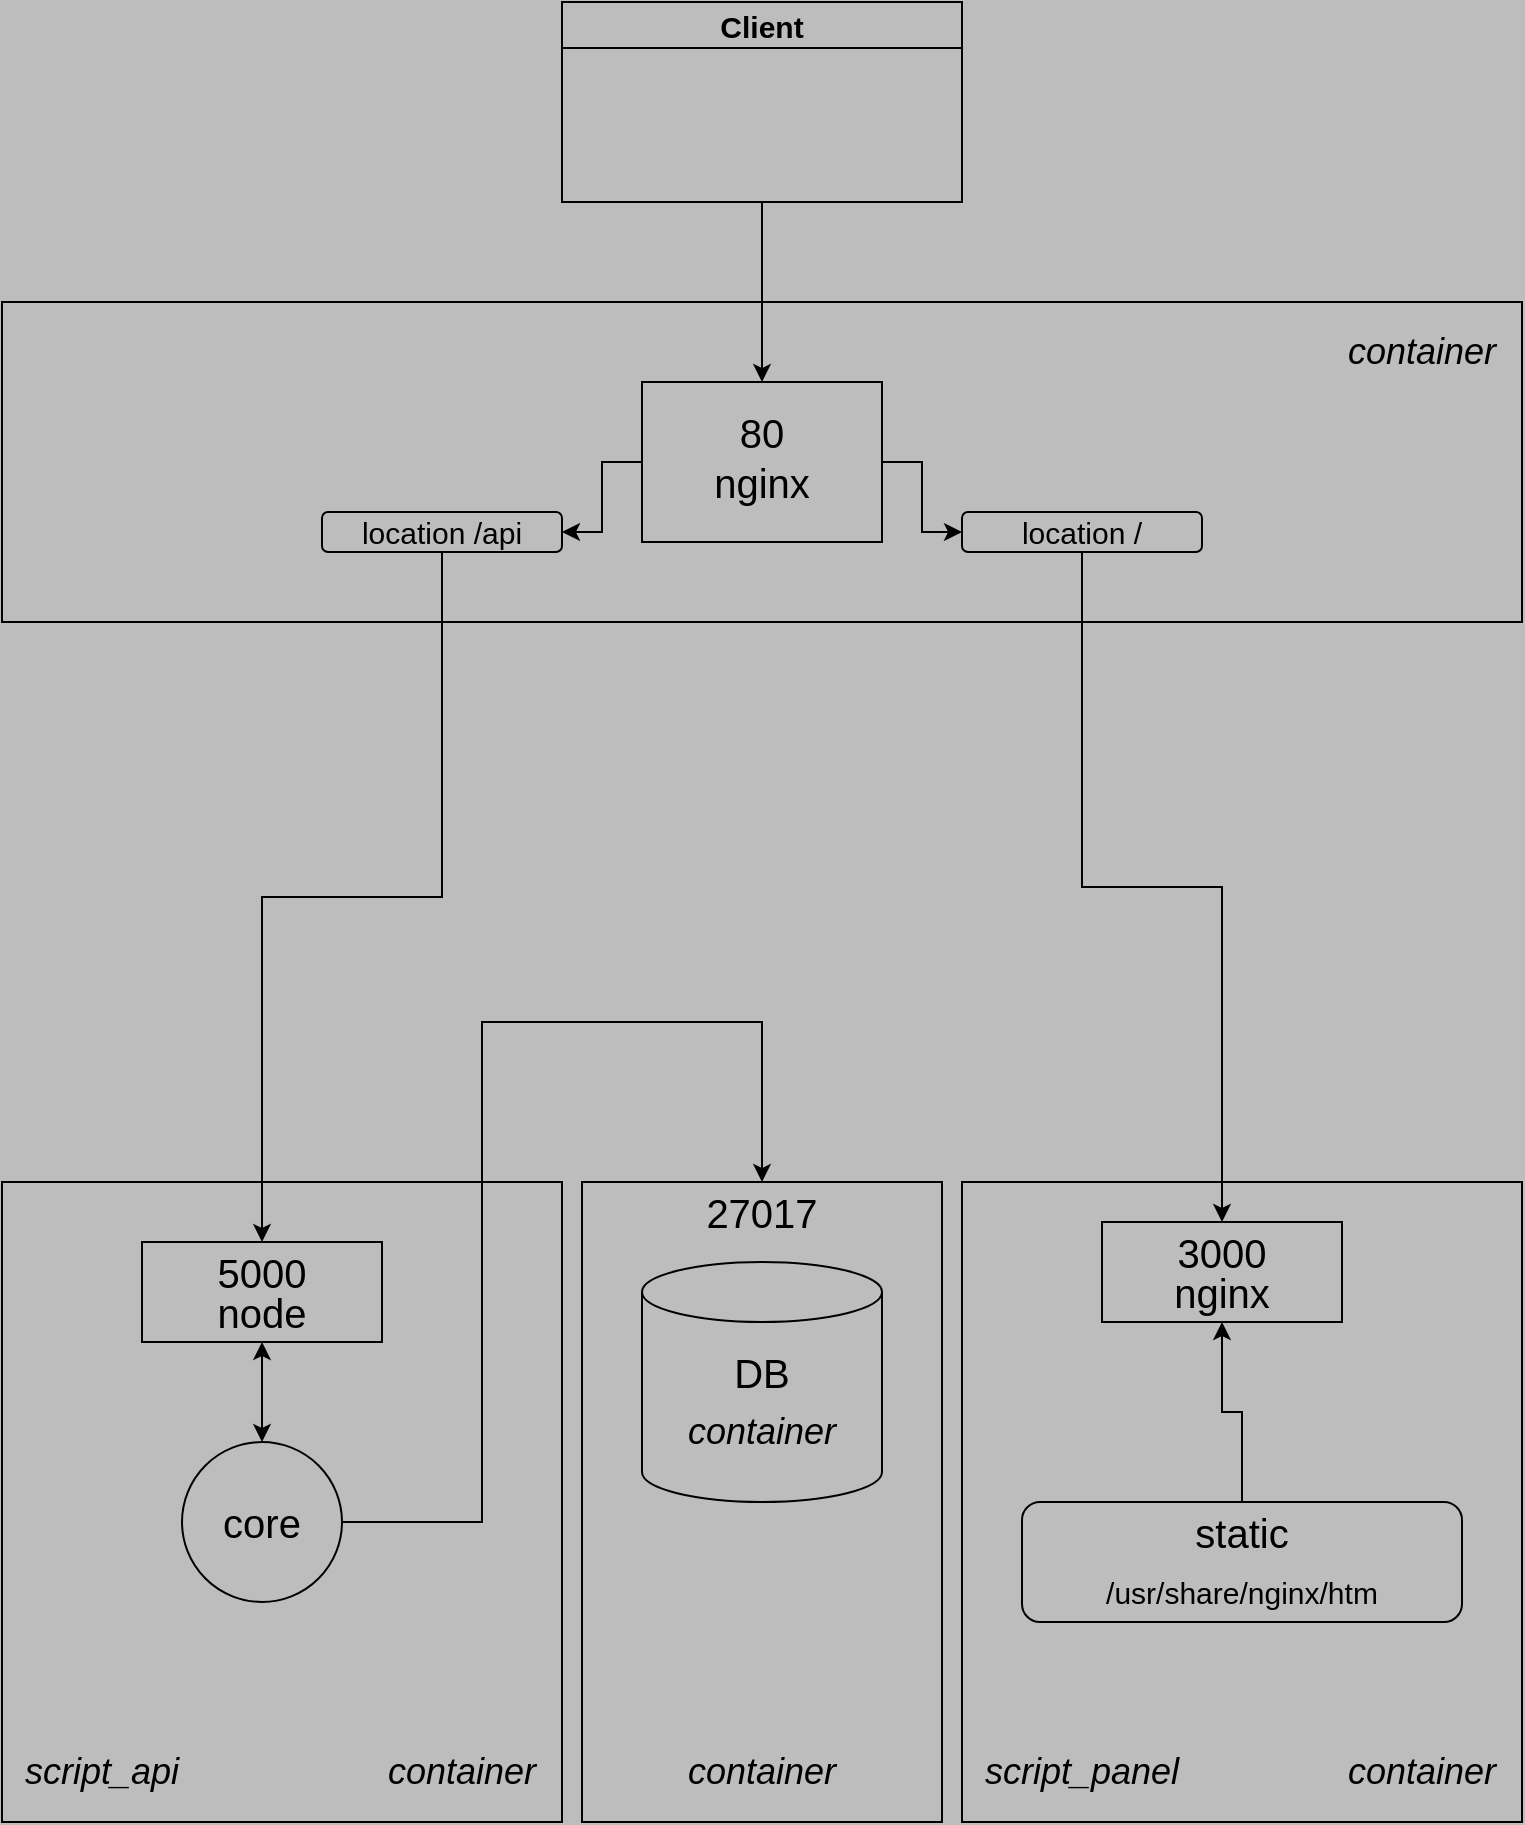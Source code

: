<mxfile version="20.8.20" type="github">
  <diagram name="Страница 1" id="M6MnVRrjUb-IilKqB1AO">
    <mxGraphModel dx="2593" dy="1276" grid="1" gridSize="10" guides="1" tooltips="1" connect="1" arrows="1" fold="1" page="1" pageScale="1" pageWidth="827" pageHeight="1169" background="#bdbdbd" math="0" shadow="0">
      <root>
        <mxCell id="0" />
        <mxCell id="1" parent="0" />
        <mxCell id="pa2Qshf86sT0noNAij-P-2" value="" style="rounded=0;whiteSpace=wrap;html=1;fillColor=none;" vertex="1" parent="1">
          <mxGeometry x="40" y="160" width="760" height="160" as="geometry" />
        </mxCell>
        <mxCell id="pa2Qshf86sT0noNAij-P-3" value="&lt;font style=&quot;font-size: 20px;&quot;&gt;nginx&lt;/font&gt;" style="text;html=1;strokeColor=none;fillColor=none;align=center;verticalAlign=middle;whiteSpace=wrap;rounded=0;" vertex="1" parent="1">
          <mxGeometry x="390" y="235" width="60" height="30" as="geometry" />
        </mxCell>
        <mxCell id="pa2Qshf86sT0noNAij-P-4" value="&lt;font style=&quot;font-size: 18px;&quot;&gt;&lt;i&gt;container&lt;/i&gt;&lt;/font&gt;" style="text;html=1;strokeColor=none;fillColor=none;align=center;verticalAlign=middle;whiteSpace=wrap;rounded=0;" vertex="1" parent="1">
          <mxGeometry x="720" y="170" width="60" height="30" as="geometry" />
        </mxCell>
        <mxCell id="pa2Qshf86sT0noNAij-P-5" value="&lt;font style=&quot;font-size: 20px;&quot;&gt;80&lt;/font&gt;" style="text;html=1;strokeColor=none;fillColor=none;align=center;verticalAlign=middle;whiteSpace=wrap;rounded=0;" vertex="1" parent="1">
          <mxGeometry x="390" y="210" width="60" height="30" as="geometry" />
        </mxCell>
        <mxCell id="pa2Qshf86sT0noNAij-P-6" value="" style="rounded=0;whiteSpace=wrap;html=1;fillColor=none;" vertex="1" parent="1">
          <mxGeometry x="40" y="600" width="280" height="320" as="geometry" />
        </mxCell>
        <mxCell id="pa2Qshf86sT0noNAij-P-7" value="" style="rounded=0;whiteSpace=wrap;html=1;fillColor=none;" vertex="1" parent="1">
          <mxGeometry x="520" y="600" width="280" height="320" as="geometry" />
        </mxCell>
        <mxCell id="pa2Qshf86sT0noNAij-P-9" value="" style="shape=cylinder3;whiteSpace=wrap;html=1;boundedLbl=1;backgroundOutline=1;size=15;fontSize=18;fillColor=none;" vertex="1" parent="1">
          <mxGeometry x="360" y="640" width="120" height="120" as="geometry" />
        </mxCell>
        <mxCell id="pa2Qshf86sT0noNAij-P-10" value="&lt;font style=&quot;font-size: 18px;&quot;&gt;&lt;i&gt;container&lt;/i&gt;&lt;/font&gt;" style="text;html=1;strokeColor=none;fillColor=none;align=center;verticalAlign=middle;whiteSpace=wrap;rounded=0;" vertex="1" parent="1">
          <mxGeometry x="720" y="880" width="60" height="30" as="geometry" />
        </mxCell>
        <mxCell id="pa2Qshf86sT0noNAij-P-11" value="&lt;font style=&quot;font-size: 18px;&quot;&gt;&lt;i&gt;container&lt;/i&gt;&lt;/font&gt;" style="text;html=1;strokeColor=none;fillColor=none;align=center;verticalAlign=middle;whiteSpace=wrap;rounded=0;" vertex="1" parent="1">
          <mxGeometry x="240" y="880" width="60" height="30" as="geometry" />
        </mxCell>
        <mxCell id="pa2Qshf86sT0noNAij-P-12" value="" style="rounded=0;whiteSpace=wrap;html=1;fillColor=none;" vertex="1" parent="1">
          <mxGeometry x="330" y="600" width="180" height="320" as="geometry" />
        </mxCell>
        <mxCell id="pa2Qshf86sT0noNAij-P-13" value="&lt;font style=&quot;font-size: 18px;&quot;&gt;&lt;i&gt;container&lt;/i&gt;&lt;/font&gt;" style="text;html=1;strokeColor=none;fillColor=none;align=center;verticalAlign=middle;whiteSpace=wrap;rounded=0;" vertex="1" parent="1">
          <mxGeometry x="390" y="710" width="60" height="30" as="geometry" />
        </mxCell>
        <mxCell id="pa2Qshf86sT0noNAij-P-14" value="&lt;font style=&quot;font-size: 18px;&quot;&gt;&lt;i&gt;script_panel&lt;/i&gt;&lt;/font&gt;" style="text;html=1;strokeColor=none;fillColor=none;align=center;verticalAlign=middle;whiteSpace=wrap;rounded=0;" vertex="1" parent="1">
          <mxGeometry x="550" y="880" width="60" height="30" as="geometry" />
        </mxCell>
        <mxCell id="pa2Qshf86sT0noNAij-P-15" value="&lt;font style=&quot;font-size: 18px;&quot;&gt;&lt;i&gt;script_api&lt;/i&gt;&lt;/font&gt;" style="text;html=1;strokeColor=none;fillColor=none;align=center;verticalAlign=middle;whiteSpace=wrap;rounded=0;" vertex="1" parent="1">
          <mxGeometry x="60" y="880" width="60" height="30" as="geometry" />
        </mxCell>
        <mxCell id="pa2Qshf86sT0noNAij-P-17" value="" style="rounded=0;whiteSpace=wrap;html=1;fontSize=18;fillColor=none;" vertex="1" parent="1">
          <mxGeometry x="590" y="620" width="120" height="50" as="geometry" />
        </mxCell>
        <mxCell id="pa2Qshf86sT0noNAij-P-18" value="&lt;font style=&quot;font-size: 20px;&quot;&gt;nginx&lt;/font&gt;" style="text;html=1;strokeColor=none;fillColor=none;align=center;verticalAlign=middle;whiteSpace=wrap;rounded=0;" vertex="1" parent="1">
          <mxGeometry x="620" y="640" width="60" height="30" as="geometry" />
        </mxCell>
        <mxCell id="pa2Qshf86sT0noNAij-P-19" value="&lt;font style=&quot;font-size: 20px;&quot;&gt;3000&lt;/font&gt;" style="text;html=1;strokeColor=none;fillColor=none;align=center;verticalAlign=middle;whiteSpace=wrap;rounded=0;" vertex="1" parent="1">
          <mxGeometry x="620" y="620" width="60" height="30" as="geometry" />
        </mxCell>
        <mxCell id="pa2Qshf86sT0noNAij-P-20" value="&lt;font style=&quot;font-size: 15px;&quot;&gt;/usr/share/nginx/htm&lt;/font&gt;" style="text;html=1;strokeColor=none;fillColor=none;align=center;verticalAlign=middle;whiteSpace=wrap;rounded=0;" vertex="1" parent="1">
          <mxGeometry x="630" y="790" width="60" height="30" as="geometry" />
        </mxCell>
        <mxCell id="pa2Qshf86sT0noNAij-P-25" value="" style="rounded=1;whiteSpace=wrap;html=1;fontSize=15;fillColor=none;" vertex="1" parent="1">
          <mxGeometry x="550" y="760" width="220" height="60" as="geometry" />
        </mxCell>
        <mxCell id="pa2Qshf86sT0noNAij-P-27" style="edgeStyle=orthogonalEdgeStyle;rounded=0;orthogonalLoop=1;jettySize=auto;html=1;exitX=0.5;exitY=0;exitDx=0;exitDy=0;entryX=0.5;entryY=1;entryDx=0;entryDy=0;fontSize=15;" edge="1" parent="1" source="pa2Qshf86sT0noNAij-P-26" target="pa2Qshf86sT0noNAij-P-18">
          <mxGeometry relative="1" as="geometry" />
        </mxCell>
        <mxCell id="pa2Qshf86sT0noNAij-P-26" value="&lt;font style=&quot;font-size: 20px;&quot;&gt;static&lt;/font&gt;" style="text;html=1;strokeColor=none;fillColor=none;align=center;verticalAlign=middle;whiteSpace=wrap;rounded=0;" vertex="1" parent="1">
          <mxGeometry x="630" y="760" width="60" height="30" as="geometry" />
        </mxCell>
        <mxCell id="pa2Qshf86sT0noNAij-P-29" value="location /" style="text;html=1;strokeColor=none;fillColor=none;align=center;verticalAlign=middle;whiteSpace=wrap;rounded=0;fontSize=15;" vertex="1" parent="1">
          <mxGeometry x="505" y="260" width="150" height="30" as="geometry" />
        </mxCell>
        <mxCell id="pa2Qshf86sT0noNAij-P-37" style="edgeStyle=orthogonalEdgeStyle;rounded=0;orthogonalLoop=1;jettySize=auto;html=1;exitX=1;exitY=0.5;exitDx=0;exitDy=0;entryX=0;entryY=0.5;entryDx=0;entryDy=0;fontSize=15;" edge="1" parent="1" source="pa2Qshf86sT0noNAij-P-30" target="pa2Qshf86sT0noNAij-P-36">
          <mxGeometry relative="1" as="geometry" />
        </mxCell>
        <mxCell id="pa2Qshf86sT0noNAij-P-41" style="edgeStyle=orthogonalEdgeStyle;rounded=0;orthogonalLoop=1;jettySize=auto;html=1;exitX=0;exitY=0.5;exitDx=0;exitDy=0;entryX=1;entryY=0.5;entryDx=0;entryDy=0;fontSize=15;" edge="1" parent="1" source="pa2Qshf86sT0noNAij-P-30" target="pa2Qshf86sT0noNAij-P-40">
          <mxGeometry relative="1" as="geometry" />
        </mxCell>
        <mxCell id="pa2Qshf86sT0noNAij-P-30" value="" style="rounded=0;whiteSpace=wrap;html=1;fontSize=15;fillColor=none;" vertex="1" parent="1">
          <mxGeometry x="360" y="200" width="120" height="80" as="geometry" />
        </mxCell>
        <mxCell id="pa2Qshf86sT0noNAij-P-38" style="edgeStyle=orthogonalEdgeStyle;rounded=0;orthogonalLoop=1;jettySize=auto;html=1;exitX=0.5;exitY=1;exitDx=0;exitDy=0;entryX=0.5;entryY=0;entryDx=0;entryDy=0;fontSize=15;" edge="1" parent="1" source="pa2Qshf86sT0noNAij-P-36" target="pa2Qshf86sT0noNAij-P-19">
          <mxGeometry relative="1" as="geometry" />
        </mxCell>
        <mxCell id="pa2Qshf86sT0noNAij-P-36" value="" style="rounded=1;whiteSpace=wrap;html=1;fontSize=15;fillColor=none;" vertex="1" parent="1">
          <mxGeometry x="520" y="265" width="120" height="20" as="geometry" />
        </mxCell>
        <mxCell id="pa2Qshf86sT0noNAij-P-39" value="location /api" style="text;html=1;strokeColor=none;fillColor=none;align=center;verticalAlign=middle;whiteSpace=wrap;rounded=0;fontSize=15;" vertex="1" parent="1">
          <mxGeometry x="185" y="260" width="150" height="30" as="geometry" />
        </mxCell>
        <mxCell id="pa2Qshf86sT0noNAij-P-45" style="edgeStyle=orthogonalEdgeStyle;rounded=0;orthogonalLoop=1;jettySize=auto;html=1;exitX=0.5;exitY=1;exitDx=0;exitDy=0;entryX=0.5;entryY=0;entryDx=0;entryDy=0;fontSize=15;" edge="1" parent="1" source="pa2Qshf86sT0noNAij-P-40" target="pa2Qshf86sT0noNAij-P-44">
          <mxGeometry relative="1" as="geometry" />
        </mxCell>
        <mxCell id="pa2Qshf86sT0noNAij-P-40" value="" style="rounded=1;whiteSpace=wrap;html=1;fontSize=15;fillColor=none;" vertex="1" parent="1">
          <mxGeometry x="200" y="265" width="120" height="20" as="geometry" />
        </mxCell>
        <mxCell id="pa2Qshf86sT0noNAij-P-42" value="" style="rounded=0;whiteSpace=wrap;html=1;fontSize=18;fillColor=none;" vertex="1" parent="1">
          <mxGeometry x="110" y="630" width="120" height="50" as="geometry" />
        </mxCell>
        <mxCell id="pa2Qshf86sT0noNAij-P-43" value="&lt;font style=&quot;font-size: 20px;&quot;&gt;node&lt;/font&gt;" style="text;html=1;strokeColor=none;fillColor=none;align=center;verticalAlign=middle;whiteSpace=wrap;rounded=0;" vertex="1" parent="1">
          <mxGeometry x="140" y="650" width="60" height="30" as="geometry" />
        </mxCell>
        <mxCell id="pa2Qshf86sT0noNAij-P-44" value="&lt;font style=&quot;font-size: 20px;&quot;&gt;5000&lt;/font&gt;" style="text;html=1;strokeColor=none;fillColor=none;align=center;verticalAlign=middle;whiteSpace=wrap;rounded=0;" vertex="1" parent="1">
          <mxGeometry x="140" y="630" width="60" height="30" as="geometry" />
        </mxCell>
        <mxCell id="pa2Qshf86sT0noNAij-P-54" style="edgeStyle=orthogonalEdgeStyle;rounded=0;orthogonalLoop=1;jettySize=auto;html=1;exitX=1;exitY=0.5;exitDx=0;exitDy=0;fontSize=15;entryX=0.5;entryY=0;entryDx=0;entryDy=0;" edge="1" parent="1" source="pa2Qshf86sT0noNAij-P-48" target="pa2Qshf86sT0noNAij-P-53">
          <mxGeometry relative="1" as="geometry">
            <mxPoint x="280" y="490" as="targetPoint" />
            <Array as="points">
              <mxPoint x="280" y="770" />
              <mxPoint x="280" y="520" />
              <mxPoint x="420" y="520" />
            </Array>
          </mxGeometry>
        </mxCell>
        <mxCell id="pa2Qshf86sT0noNAij-P-48" value="" style="ellipse;whiteSpace=wrap;html=1;aspect=fixed;fontSize=15;fillColor=none;" vertex="1" parent="1">
          <mxGeometry x="130" y="730" width="80" height="80" as="geometry" />
        </mxCell>
        <mxCell id="pa2Qshf86sT0noNAij-P-49" value="" style="endArrow=classic;startArrow=classic;html=1;rounded=0;fontSize=15;exitX=0.5;exitY=0;exitDx=0;exitDy=0;entryX=0.5;entryY=1;entryDx=0;entryDy=0;" edge="1" parent="1" source="pa2Qshf86sT0noNAij-P-48" target="pa2Qshf86sT0noNAij-P-43">
          <mxGeometry width="50" height="50" relative="1" as="geometry">
            <mxPoint x="420" y="590" as="sourcePoint" />
            <mxPoint x="470" y="540" as="targetPoint" />
          </mxGeometry>
        </mxCell>
        <mxCell id="pa2Qshf86sT0noNAij-P-50" value="&lt;font style=&quot;font-size: 20px;&quot;&gt;core&lt;/font&gt;" style="text;html=1;strokeColor=none;fillColor=none;align=center;verticalAlign=middle;whiteSpace=wrap;rounded=0;" vertex="1" parent="1">
          <mxGeometry x="140" y="755" width="60" height="30" as="geometry" />
        </mxCell>
        <mxCell id="pa2Qshf86sT0noNAij-P-51" value="&lt;span style=&quot;font-size: 20px;&quot;&gt;DB&lt;/span&gt;" style="text;html=1;strokeColor=none;fillColor=none;align=center;verticalAlign=middle;whiteSpace=wrap;rounded=0;" vertex="1" parent="1">
          <mxGeometry x="390" y="680" width="60" height="30" as="geometry" />
        </mxCell>
        <mxCell id="pa2Qshf86sT0noNAij-P-53" value="&lt;font style=&quot;font-size: 20px;&quot;&gt;27017&lt;/font&gt;" style="text;html=1;strokeColor=none;fillColor=none;align=center;verticalAlign=middle;whiteSpace=wrap;rounded=0;" vertex="1" parent="1">
          <mxGeometry x="390" y="600" width="60" height="30" as="geometry" />
        </mxCell>
        <mxCell id="pa2Qshf86sT0noNAij-P-55" value="" style="endArrow=classic;html=1;rounded=0;fontSize=15;entryX=0.5;entryY=0;entryDx=0;entryDy=0;exitX=0.5;exitY=1;exitDx=0;exitDy=0;" edge="1" parent="1" source="pa2Qshf86sT0noNAij-P-56" target="pa2Qshf86sT0noNAij-P-30">
          <mxGeometry width="50" height="50" relative="1" as="geometry">
            <mxPoint x="420" y="120" as="sourcePoint" />
            <mxPoint x="450" y="480" as="targetPoint" />
          </mxGeometry>
        </mxCell>
        <mxCell id="pa2Qshf86sT0noNAij-P-56" value="Client" style="swimlane;fontSize=15;fillColor=none;" vertex="1" parent="1">
          <mxGeometry x="320" y="10" width="200" height="100" as="geometry" />
        </mxCell>
        <mxCell id="pa2Qshf86sT0noNAij-P-57" value="&lt;font style=&quot;font-size: 18px;&quot;&gt;&lt;i&gt;container&lt;/i&gt;&lt;/font&gt;" style="text;html=1;strokeColor=none;fillColor=none;align=center;verticalAlign=middle;whiteSpace=wrap;rounded=0;" vertex="1" parent="1">
          <mxGeometry x="390" y="880" width="60" height="30" as="geometry" />
        </mxCell>
      </root>
    </mxGraphModel>
  </diagram>
</mxfile>
